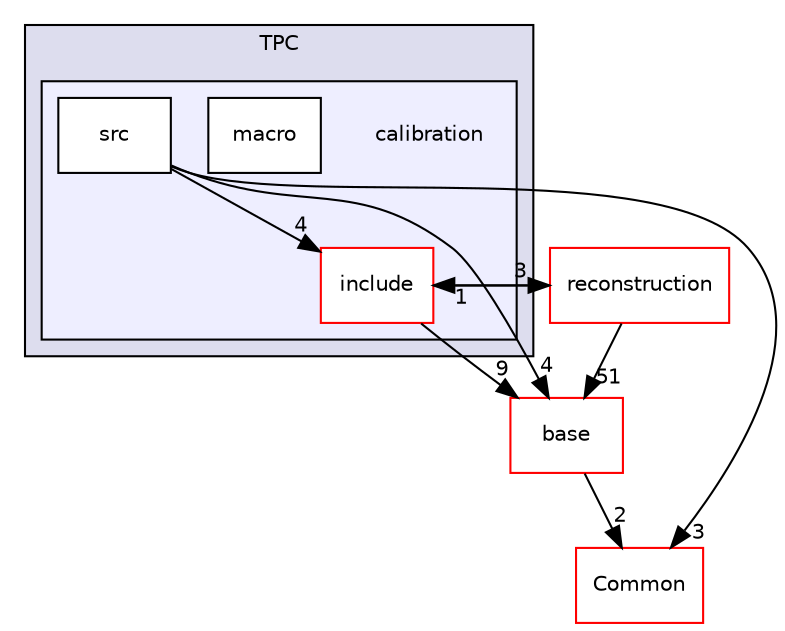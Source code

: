 digraph "/home/travis/build/AliceO2Group/AliceO2/Detectors/TPC/calibration" {
  bgcolor=transparent;
  compound=true
  node [ fontsize="10", fontname="Helvetica"];
  edge [ labelfontsize="10", labelfontname="Helvetica"];
  subgraph clusterdir_a597e8e061b11201a1dff411feb10d0b {
    graph [ bgcolor="#ddddee", pencolor="black", label="TPC" fontname="Helvetica", fontsize="10", URL="dir_a597e8e061b11201a1dff411feb10d0b.html"]
  subgraph clusterdir_4995562033b321477cfe3c34a14a5189 {
    graph [ bgcolor="#eeeeff", pencolor="black", label="" URL="dir_4995562033b321477cfe3c34a14a5189.html"];
    dir_4995562033b321477cfe3c34a14a5189 [shape=plaintext label="calibration"];
    dir_2168d348e8784d0b706f7ff616321664 [shape=box label="include" color="red" fillcolor="white" style="filled" URL="dir_2168d348e8784d0b706f7ff616321664.html"];
    dir_8e6ea4ae725f1e64afd27f38b65a0c9d [shape=box label="macro" color="black" fillcolor="white" style="filled" URL="dir_8e6ea4ae725f1e64afd27f38b65a0c9d.html"];
    dir_dd8aaa5a15077027057ed7b7af59c9da [shape=box label="src" color="black" fillcolor="white" style="filled" URL="dir_dd8aaa5a15077027057ed7b7af59c9da.html"];
  }
  }
  dir_677b030cc750909e4cd27413873678d8 [shape=box label="base" color="red" URL="dir_677b030cc750909e4cd27413873678d8.html"];
  dir_4ab6b4cc6a7edbff49100e9123df213f [shape=box label="Common" color="red" URL="dir_4ab6b4cc6a7edbff49100e9123df213f.html"];
  dir_a5de047958dd458e809773c6ffaa8478 [shape=box label="reconstruction" color="red" URL="dir_a5de047958dd458e809773c6ffaa8478.html"];
  dir_677b030cc750909e4cd27413873678d8->dir_4ab6b4cc6a7edbff49100e9123df213f [headlabel="2", labeldistance=1.5 headhref="dir_000148_000016.html"];
  dir_a5de047958dd458e809773c6ffaa8478->dir_677b030cc750909e4cd27413873678d8 [headlabel="51", labeldistance=1.5 headhref="dir_000185_000148.html"];
  dir_a5de047958dd458e809773c6ffaa8478->dir_2168d348e8784d0b706f7ff616321664 [headlabel="1", labeldistance=1.5 headhref="dir_000185_000213.html"];
  dir_dd8aaa5a15077027057ed7b7af59c9da->dir_677b030cc750909e4cd27413873678d8 [headlabel="4", labeldistance=1.5 headhref="dir_000216_000148.html"];
  dir_dd8aaa5a15077027057ed7b7af59c9da->dir_4ab6b4cc6a7edbff49100e9123df213f [headlabel="3", labeldistance=1.5 headhref="dir_000216_000016.html"];
  dir_dd8aaa5a15077027057ed7b7af59c9da->dir_2168d348e8784d0b706f7ff616321664 [headlabel="4", labeldistance=1.5 headhref="dir_000216_000213.html"];
  dir_2168d348e8784d0b706f7ff616321664->dir_677b030cc750909e4cd27413873678d8 [headlabel="9", labeldistance=1.5 headhref="dir_000213_000148.html"];
  dir_2168d348e8784d0b706f7ff616321664->dir_a5de047958dd458e809773c6ffaa8478 [headlabel="3", labeldistance=1.5 headhref="dir_000213_000185.html"];
}
